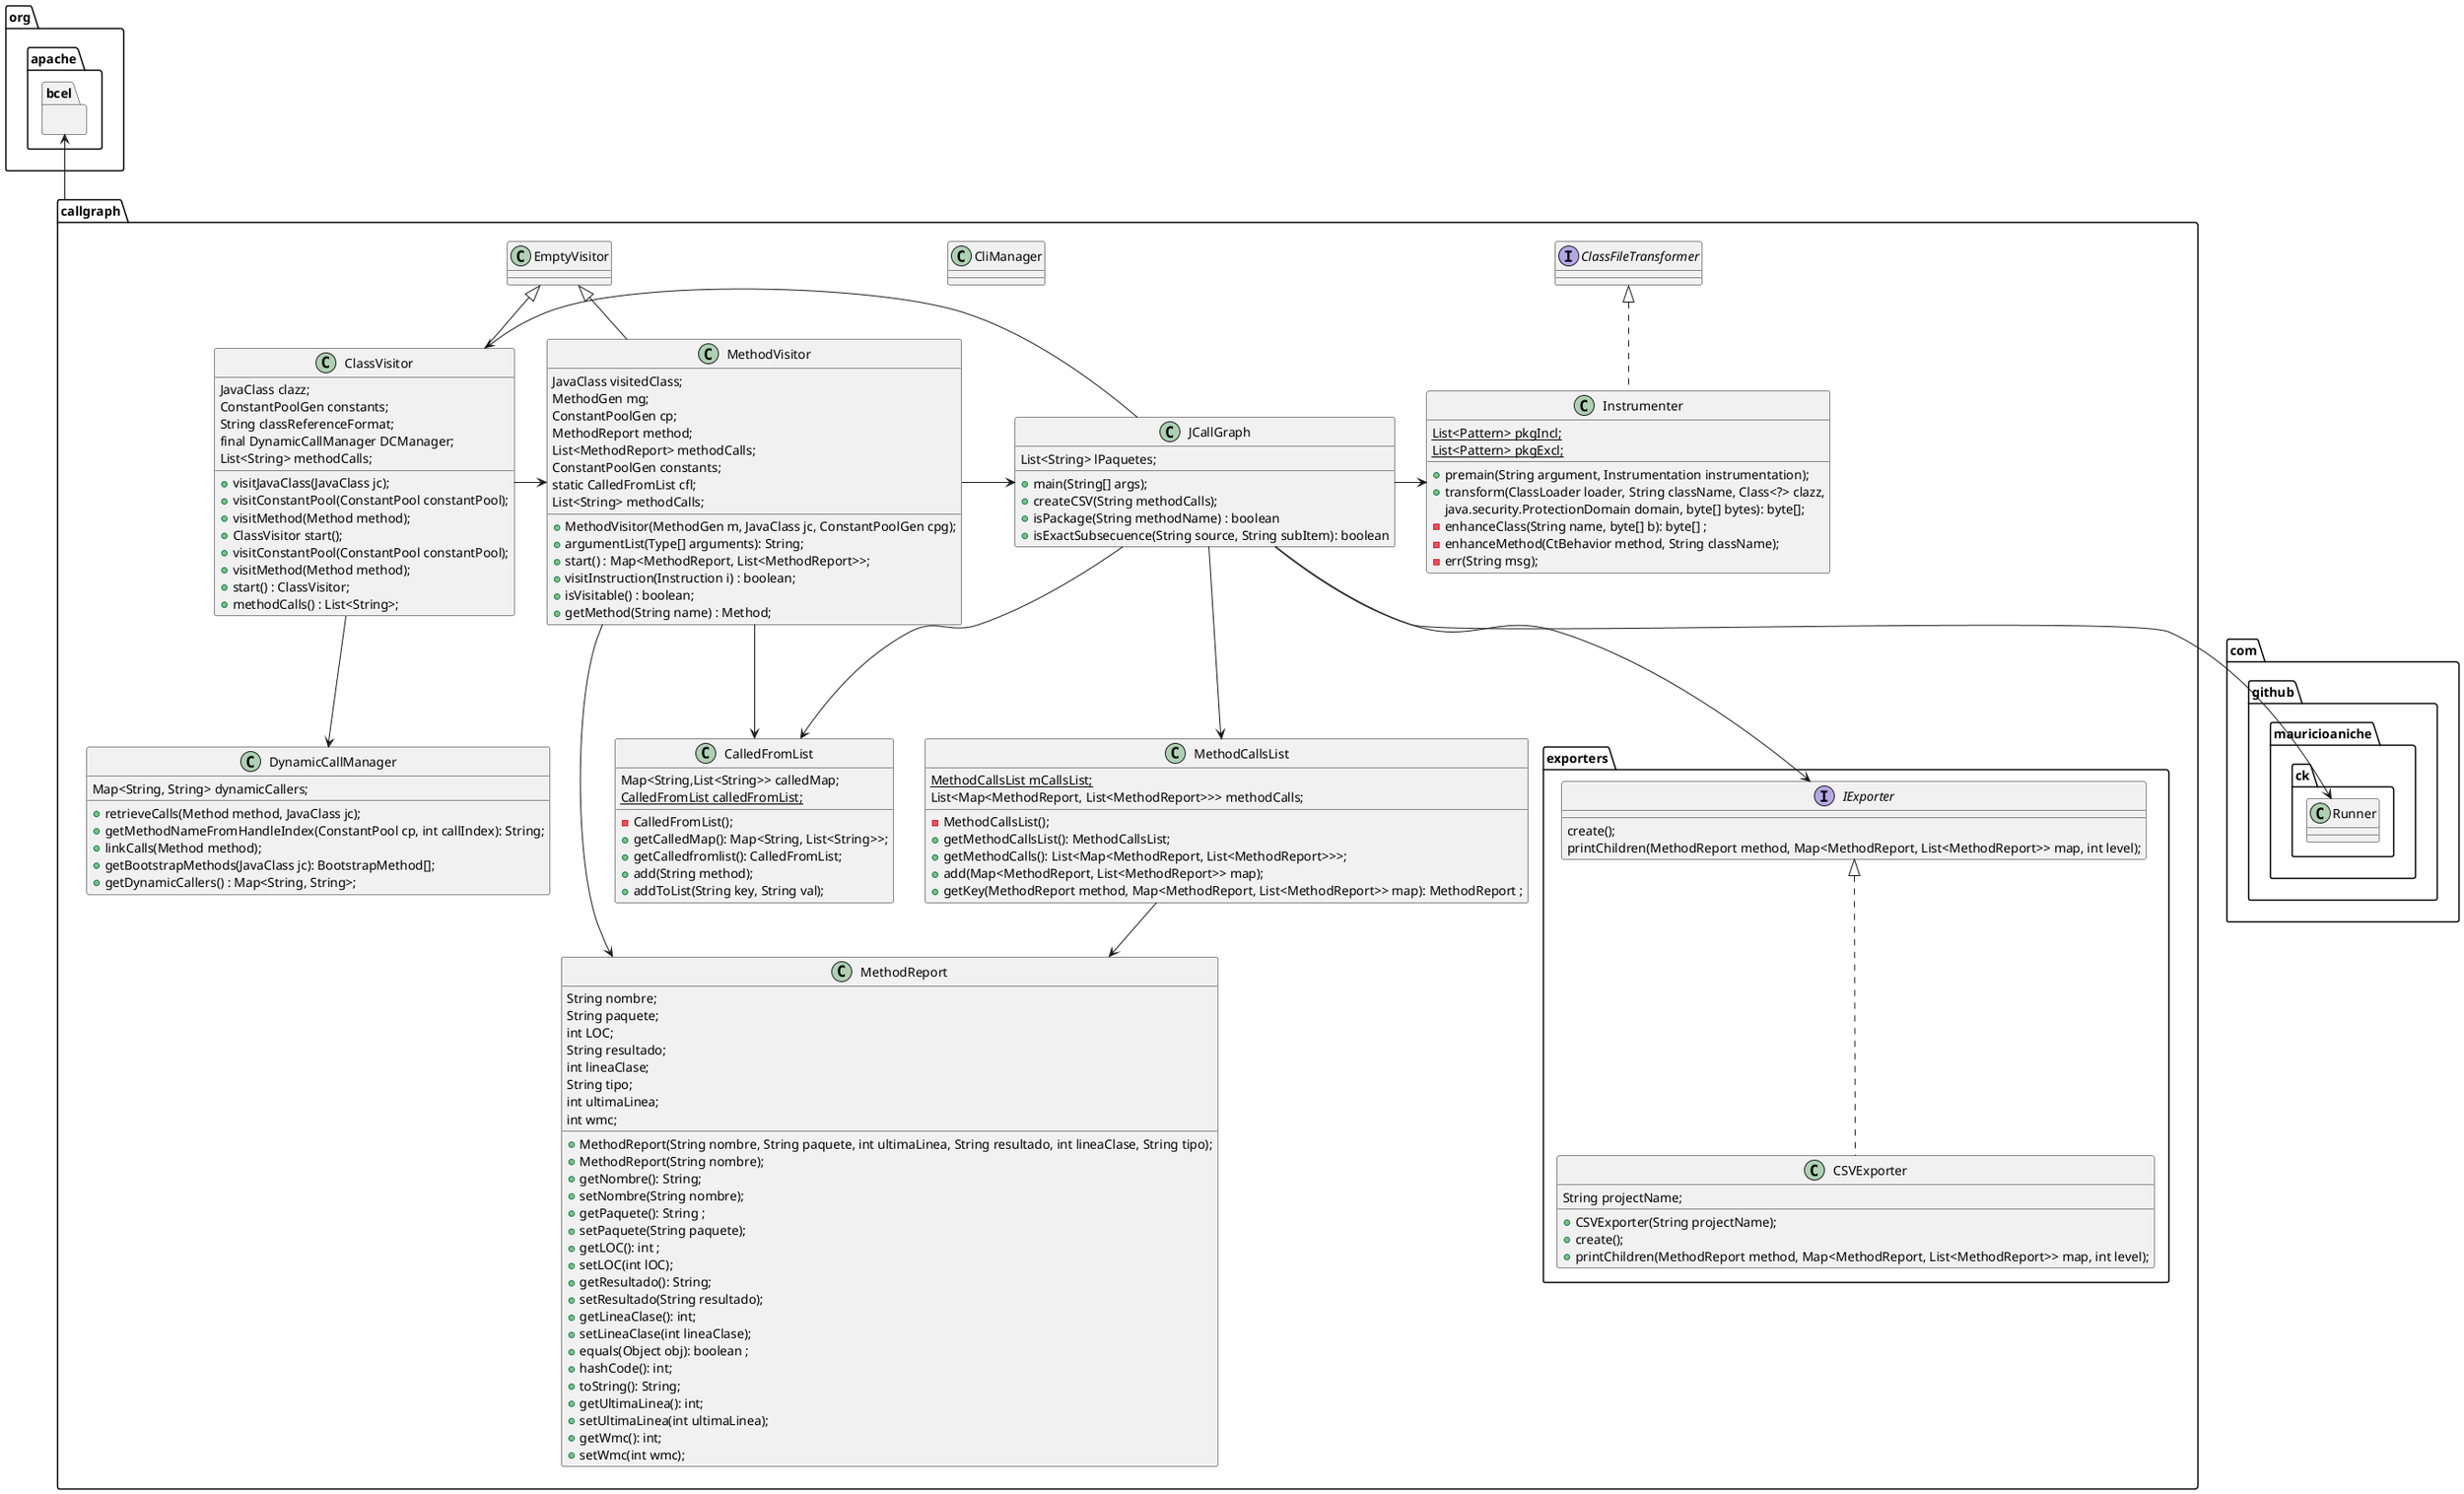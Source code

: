@startuml components


package callgraph {

    class CalledFromList {
        Map<String,List<String>> calledMap;
        {static} CalledFromList calledFromList;
        -CalledFromList();
        +getCalledMap(): Map<String, List<String>>;
        +getCalledfromlist(): CalledFromList;
        +add(String method);
        +addToList(String key, String val);
    }

    class ClassVisitor extends EmptyVisitor {
        JavaClass clazz;
        ConstantPoolGen constants;
        String classReferenceFormat;
        final DynamicCallManager DCManager;
        List<String> methodCalls;
        +visitJavaClass(JavaClass jc);
        +visitConstantPool(ConstantPool constantPool); 
        +visitMethod(Method method);
        +ClassVisitor start();
        +visitConstantPool(ConstantPool constantPool);
        +visitMethod(Method method);
        +start() : ClassVisitor;
        +methodCalls() : List<String>;
    }

    class CliManager {

    }

    class DynamicCallManager {
        Map<String, String> dynamicCallers;
        +retrieveCalls(Method method, JavaClass jc);
        +getMethodNameFromHandleIndex(ConstantPool cp, int callIndex): String;
        +linkCalls(Method method);
        +getBootstrapMethods(JavaClass jc): BootstrapMethod[];
        +getDynamicCallers() : Map<String, String>;
    }

    class Instrumenter implements ClassFileTransformer {
        {static} List<Pattern> pkgIncl;
        {static} List<Pattern> pkgExcl;
        +premain(String argument, Instrumentation instrumentation);
        +transform(ClassLoader loader, String className, Class<?> clazz,
                java.security.ProtectionDomain domain, byte[] bytes): byte[];
        -enhanceClass(String name, byte[] b): byte[] ;
        -enhanceMethod(CtBehavior method, String className);
        -err(String msg);
    }

    class JCallGraph {
        List<String> lPaquetes;
        +main(String[] args);
        +createCSV(String methodCalls);
        +isPackage(String methodName) : boolean
        +isExactSubsecuence(String source, String subItem): boolean
    }

    class MethodCallsList {
        {static} MethodCallsList mCallsList;
        List<Map<MethodReport, List<MethodReport>>> methodCalls;
        -MethodCallsList();
        +getMethodCallsList(): MethodCallsList;
        +getMethodCalls(): List<Map<MethodReport, List<MethodReport>>>;
        +add(Map<MethodReport, List<MethodReport>> map);
        +getKey(MethodReport method, Map<MethodReport, List<MethodReport>> map): MethodReport ;
    }

    class MethodReport {
        String nombre;
        String paquete;
        int LOC;
        String resultado;
        int lineaClase;
        String tipo;
        int ultimaLinea;
        int wmc;
        +MethodReport(String nombre, String paquete, int ultimaLinea, String resultado, int lineaClase, String tipo);
        +MethodReport(String nombre);
        +getNombre(): String;
        +setNombre(String nombre);
        +getPaquete(): String ;
        +setPaquete(String paquete);
        +getLOC(): int ;
        +setLOC(int lOC);
        +getResultado(): String;
        +setResultado(String resultado);
        +getLineaClase(): int;
        +setLineaClase(int lineaClase);
        +equals(Object obj): boolean ;
        +hashCode(): int;
        +toString(): String;
        +getUltimaLinea(): int;
        +setUltimaLinea(int ultimaLinea);
        +getWmc(): int;
        +setWmc(int wmc);
    }

    class MethodVisitor extends EmptyVisitor {
        JavaClass visitedClass;
        MethodGen mg; 
        ConstantPoolGen cp;
        MethodReport method;
        List<MethodReport> methodCalls;
        ConstantPoolGen constants;
        static CalledFromList cfl;
        List<String> methodCalls;
        +MethodVisitor(MethodGen m, JavaClass jc, ConstantPoolGen cpg);
        +argumentList(Type[] arguments): String;
        +start() : Map<MethodReport, List<MethodReport>>;
        +visitInstruction(Instruction i) : boolean;
        +isVisitable() : boolean;
        +getMethod(String name) : Method;
    }
    package exporters {
        interface IExporter {
            create();
            printChildren(MethodReport method, Map<MethodReport, List<MethodReport>> map, int level);
        }

        class CSVExporter implements IExporter {
            String projectName;
            +CSVExporter(String projectName);
            +create();
            +printChildren(MethodReport method, Map<MethodReport, List<MethodReport>> map, int level);
        }
    }
}

package com.github.mauricioaniche.ck {
    ' package util {}
    ' package metric {}

    ' class CK {}
    ' class CKClassResult {}
    ' class CKMethodResult {}
    ' class CKNotifier {}
    ' class CKVisitor {}
    ' class MetricsExecutor {}
    ' class ResultWriter {}
    ' class ResultWriter {}
     class Runner {}
}

package org.apache.bcel {
    ' class JavaClass {}
    ' class ConstantPoolGen {}
    ' class MethodGen {}
    ' class ConstantPool {}
}


/' JCG '/
callgraph -up-> org.apache.bcel

ClassVisitor -down-> DynamicCallManager
ClassVisitor -> MethodVisitor

JCallGraph -left-> ClassVisitor
JCallGraph -down-> MethodCallsList
JCallGraph -down-> CalledFromList
JCallGraph -right-> Instrumenter
JCallGraph -down-> Runner
JCallGraph -down-> IExporter

MethodCallsList -down-> MethodReport

MethodVisitor -> CalledFromList
MethodVisitor -> JCallGraph
MethodVisitor -> MethodReport


/' CK '/
' CKNotifier -[hidden]> CKClassResult
' CK -[hidden]>  MetricsExecutor
' CK -[hidden]> ResultWriter

' JCallGraph -right-> ClassVisitor
' ClassVisitor -down-> JavaClass
' ClassVisitor -down-> ConstantPoolGen
' ClassVisitor -down-> DynamicCallManager
@enduml


